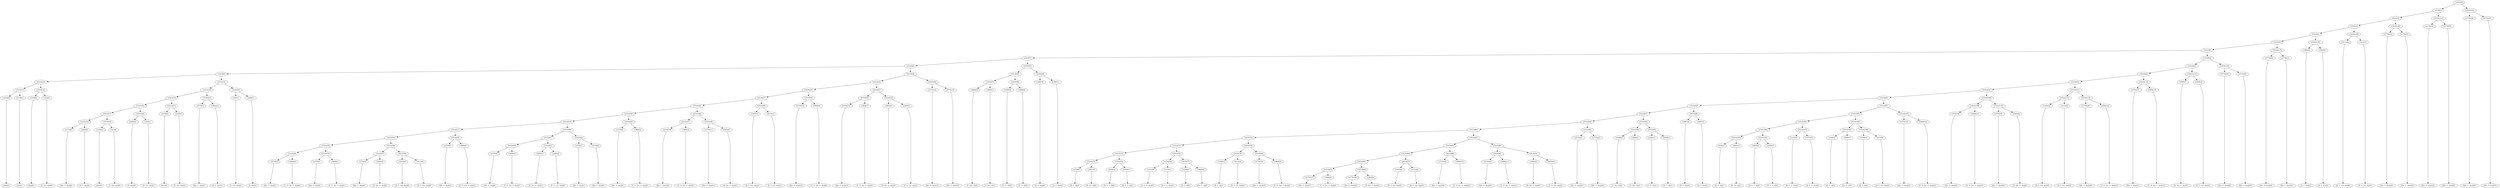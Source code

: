 digraph sample{
"L2158(0)"->"[Ais](0)"
"L2158(1)"->"[Ais](1)"
"L5310(11)"->"L2158(0)"
"L5310(11)"->"L2158(1)"
"L2158(2)"->"[Ais](2)"
"L323(0)"->"[F  Gis  Ais](0)"
"L5310(12)"->"L2158(2)"
"L5310(12)"->"L323(0)"
"L5310(10)"->"L5310(11)"
"L5310(10)"->"L5310(12)"
"L2770(0)"->"[Dis  G  Ais](0)"
"L3824(0)"->"[D  F  Ais](0)"
"L5310(18)"->"L2770(0)"
"L5310(18)"->"L3824(0)"
"L2158(3)"->"[Ais](3)"
"L322(0)"->"[C  Gis  Ais](0)"
"L5310(19)"->"L2158(3)"
"L5310(19)"->"L322(0)"
"L5310(17)"->"L5310(18)"
"L5310(17)"->"L5310(19)"
"L2696(0)"->"[G  Ais](0)"
"L323(1)"->"[F  Gis  Ais](1)"
"L5310(20)"->"L2696(0)"
"L5310(20)"->"L323(1)"
"L5310(16)"->"L5310(17)"
"L5310(16)"->"L5310(20)"
"L2158(4)"->"[Ais](4)"
"L323(2)"->"[F  Gis  Ais](2)"
"L5310(21)"->"L2158(4)"
"L5310(21)"->"L323(2)"
"L5310(15)"->"L5310(16)"
"L5310(15)"->"L5310(21)"
"L2770(1)"->"[Dis  G  Ais](1)"
"L3824(1)"->"[D  F  Ais](1)"
"L5310(22)"->"L2770(1)"
"L5310(22)"->"L3824(1)"
"L5310(14)"->"L5310(15)"
"L5310(14)"->"L5310(22)"
"L322(1)"->"[C  Gis  Ais](1)"
"L2696(1)"->"[G  Ais](1)"
"L5310(23)"->"L322(1)"
"L5310(23)"->"L2696(1)"
"L5310(13)"->"L5310(14)"
"L5310(13)"->"L5310(23)"
"L5310(9)"->"L5310(10)"
"L5310(9)"->"L5310(13)"
"L2770(2)"->"[Dis  G  Ais](2)"
"L3806(0)"->"[C  D  Dis  G  Ais](0)"
"L5310(34)"->"L2770(2)"
"L5310(34)"->"L3806(0)"
"L2770(3)"->"[Dis  G  Ais](3)"
"L3806(1)"->"[C  D  Dis  G  Ais](1)"
"L5310(35)"->"L2770(3)"
"L5310(35)"->"L3806(1)"
"L5310(33)"->"L5310(34)"
"L5310(33)"->"L5310(35)"
"L2770(4)"->"[Dis  G  Ais](4)"
"L2993(0)"->"[D  Dis  G  Ais](0)"
"L5310(37)"->"L2770(4)"
"L5310(37)"->"L2993(0)"
"L1603(0)"->"[D  E  Gis  Ais](0)"
"L4112(0)"->"[D  F  Gis  Ais](0)"
"L5310(38)"->"L1603(0)"
"L5310(38)"->"L4112(0)"
"L5310(36)"->"L5310(37)"
"L5310(36)"->"L5310(38)"
"L5310(32)"->"L5310(33)"
"L5310(32)"->"L5310(36)"
"L2770(5)"->"[Dis  G  Ais](5)"
"L3806(2)"->"[C  D  Dis  G  Ais](2)"
"L5310(39)"->"L2770(5)"
"L5310(39)"->"L3806(2)"
"L5310(31)"->"L5310(32)"
"L5310(31)"->"L5310(39)"
"L2770(6)"->"[Dis  G  Ais](6)"
"L3806(3)"->"[C  D  Dis  G  Ais](3)"
"L5310(42)"->"L2770(6)"
"L5310(42)"->"L3806(3)"
"L2993(1)"->"[D  Dis  G  Ais](1)"
"L3205(0)"->"[F  G  Gis  Ais](0)"
"L5310(43)"->"L2993(1)"
"L5310(43)"->"L3205(0)"
"L5310(41)"->"L5310(42)"
"L5310(41)"->"L5310(43)"
"L2770(7)"->"[Dis  G  Ais](7)"
"L2770(8)"->"[Dis  G  Ais](8)"
"L5310(44)"->"L2770(7)"
"L5310(44)"->"L2770(8)"
"L5310(40)"->"L5310(41)"
"L5310(40)"->"L5310(44)"
"L5310(30)"->"L5310(31)"
"L5310(30)"->"L5310(40)"
"L2770(9)"->"[Dis  G  Ais](9)"
"L3806(4)"->"[C  D  Dis  G  Ais](4)"
"L5310(45)"->"L2770(9)"
"L5310(45)"->"L3806(4)"
"L5310(29)"->"L5310(30)"
"L5310(29)"->"L5310(45)"
"L2770(10)"->"[Dis  G  Ais](10)"
"L3806(5)"->"[C  D  Dis  G  Ais](5)"
"L5310(47)"->"L2770(10)"
"L5310(47)"->"L3806(5)"
"L2770(11)"->"[Dis  G  Ais](11)"
"L2993(2)"->"[D  Dis  G  Ais](2)"
"L5310(48)"->"L2770(11)"
"L5310(48)"->"L2993(2)"
"L5310(46)"->"L5310(47)"
"L5310(46)"->"L5310(48)"
"L5310(28)"->"L5310(29)"
"L5310(28)"->"L5310(46)"
"L1603(1)"->"[D  E  Gis  Ais](1)"
"L4112(1)"->"[D  F  Gis  Ais](1)"
"L5310(49)"->"L1603(1)"
"L5310(49)"->"L4112(1)"
"L5310(27)"->"L5310(28)"
"L5310(27)"->"L5310(49)"
"L2770(12)"->"[Dis  G  Ais](12)"
"L3806(6)"->"[C  D  Dis  G  Ais](6)"
"L5310(50)"->"L2770(12)"
"L5310(50)"->"L3806(6)"
"L5310(26)"->"L5310(27)"
"L5310(26)"->"L5310(50)"
"L2770(13)"->"[Dis  G  Ais](13)"
"L3806(7)"->"[C  D  Dis  G  Ais](7)"
"L5310(52)"->"L2770(13)"
"L5310(52)"->"L3806(7)"
"L2993(3)"->"[D  Dis  G  Ais](3)"
"L3205(1)"->"[F  G  Gis  Ais](1)"
"L5310(53)"->"L2993(3)"
"L5310(53)"->"L3205(1)"
"L5310(51)"->"L5310(52)"
"L5310(51)"->"L5310(53)"
"L5310(25)"->"L5310(26)"
"L5310(25)"->"L5310(51)"
"L2770(14)"->"[Dis  G  Ais](14)"
"L2770(15)"->"[Dis  G  Ais](15)"
"L5310(54)"->"L2770(14)"
"L5310(54)"->"L2770(15)"
"L5310(24)"->"L5310(25)"
"L5310(24)"->"L5310(54)"
"L5310(8)"->"L5310(9)"
"L5310(8)"->"L5310(24)"
"L4969(0)"->"[C  Dis  G](0)"
"L4969(1)"->"[C  Dis  G](1)"
"L5310(57)"->"L4969(0)"
"L5310(57)"->"L4969(1)"
"L2585(0)"->"[C  D  G](0)"
"L2998(0)"->"[D  G  B](0)"
"L5310(58)"->"L2585(0)"
"L5310(58)"->"L2998(0)"
"L5310(56)"->"L5310(57)"
"L5310(56)"->"L5310(58)"
"L3987(0)"->"[D  G  Ais](0)"
"L3987(1)"->"[D  G  Ais](1)"
"L5310(59)"->"L3987(0)"
"L5310(59)"->"L3987(1)"
"L5310(55)"->"L5310(56)"
"L5310(55)"->"L5310(59)"
"L5310(7)"->"L5310(8)"
"L5310(7)"->"L5310(55)"
"L532(0)"->"[D  G  A](0)"
"L2081(0)"->"[D  Fis  A](0)"
"L5310(73)"->"L532(0)"
"L5310(73)"->"L2081(0)"
"L3920(0)"->"[D  E  F  A](0)"
"L3920(1)"->"[D  E  F  A](1)"
"L5310(74)"->"L3920(0)"
"L5310(74)"->"L3920(1)"
"L5310(72)"->"L5310(73)"
"L5310(72)"->"L5310(74)"
"L1273(0)"->"[D  E  G  Ais](0)"
"L1273(1)"->"[D  E  G  Ais](1)"
"L5310(76)"->"L1273(0)"
"L5310(76)"->"L1273(1)"
"L2340(0)"->"[D  F  A](0)"
"L2060(0)"->"[Cis  E  A](0)"
"L5310(77)"->"L2340(0)"
"L5310(77)"->"L2060(0)"
"L5310(75)"->"L5310(76)"
"L5310(75)"->"L5310(77)"
"L5310(71)"->"L5310(72)"
"L5310(71)"->"L5310(75)"
"L2340(1)"->"[D  F  A](1)"
"L4112(2)"->"[D  F  Gis  Ais](2)"
"L5310(79)"->"L2340(1)"
"L5310(79)"->"L4112(2)"
"L2770(16)"->"[Dis  G  Ais](16)"
"L3806(8)"->"[C  D  Dis  G  Ais](8)"
"L5310(80)"->"L2770(16)"
"L5310(80)"->"L3806(8)"
"L5310(78)"->"L5310(79)"
"L5310(78)"->"L5310(80)"
"L5310(70)"->"L5310(71)"
"L5310(70)"->"L5310(78)"
"L2770(17)"->"[Dis  G  Ais](17)"
"L3806(9)"->"[C  D  Dis  G  Ais](9)"
"L5310(85)"->"L2770(17)"
"L5310(85)"->"L3806(9)"
"L2770(18)"->"[Dis  G  Ais](18)"
"L2993(4)"->"[D  Dis  G  Ais](4)"
"L5310(86)"->"L2770(18)"
"L5310(86)"->"L2993(4)"
"L5310(84)"->"L5310(85)"
"L5310(84)"->"L5310(86)"
"L1603(2)"->"[D  E  Gis  Ais](2)"
"L4112(3)"->"[D  F  Gis  Ais](3)"
"L5310(87)"->"L1603(2)"
"L5310(87)"->"L4112(3)"
"L5310(83)"->"L5310(84)"
"L5310(83)"->"L5310(87)"
"L2770(19)"->"[Dis  G  Ais](19)"
"L3806(10)"->"[C  D  Dis  G  Ais](10)"
"L5310(88)"->"L2770(19)"
"L5310(88)"->"L3806(10)"
"L5310(82)"->"L5310(83)"
"L5310(82)"->"L5310(88)"
"L2770(20)"->"[Dis  G  Ais](20)"
"L3806(11)"->"[C  D  Dis  G  Ais](11)"
"L5310(90)"->"L2770(20)"
"L5310(90)"->"L3806(11)"
"L2993(5)"->"[D  Dis  G  Ais](5)"
"L3205(2)"->"[F  G  Gis  Ais](2)"
"L5310(91)"->"L2993(5)"
"L5310(91)"->"L3205(2)"
"L5310(89)"->"L5310(90)"
"L5310(89)"->"L5310(91)"
"L5310(81)"->"L5310(82)"
"L5310(81)"->"L5310(89)"
"L5310(69)"->"L5310(70)"
"L5310(69)"->"L5310(81)"
"L2770(21)"->"[Dis  G  Ais](21)"
"L2770(22)"->"[Dis  G  Ais](22)"
"L5310(92)"->"L2770(21)"
"L5310(92)"->"L2770(22)"
"L5310(68)"->"L5310(69)"
"L5310(68)"->"L5310(92)"
"L4969(2)"->"[C  Dis  G](2)"
"L4969(3)"->"[C  Dis  G](3)"
"L5310(94)"->"L4969(2)"
"L5310(94)"->"L4969(3)"
"L2585(1)"->"[C  D  G](1)"
"L2998(1)"->"[D  G  B](1)"
"L5310(95)"->"L2585(1)"
"L5310(95)"->"L2998(1)"
"L5310(93)"->"L5310(94)"
"L5310(93)"->"L5310(95)"
"L5310(67)"->"L5310(68)"
"L5310(67)"->"L5310(93)"
"L3987(2)"->"[D  G  Ais](2)"
"L3987(3)"->"[D  G  Ais](3)"
"L5310(96)"->"L3987(2)"
"L5310(96)"->"L3987(3)"
"L5310(66)"->"L5310(67)"
"L5310(66)"->"L5310(96)"
"L532(1)"->"[D  G  A](1)"
"L2081(1)"->"[D  Fis  A](1)"
"L5310(101)"->"L532(1)"
"L5310(101)"->"L2081(1)"
"L3920(2)"->"[D  E  F  A](2)"
"L3920(3)"->"[D  E  F  A](3)"
"L5310(102)"->"L3920(2)"
"L5310(102)"->"L3920(3)"
"L5310(100)"->"L5310(101)"
"L5310(100)"->"L5310(102)"
"L1273(2)"->"[D  E  G  Ais](2)"
"L1273(3)"->"[D  E  G  Ais](3)"
"L5310(103)"->"L1273(2)"
"L5310(103)"->"L1273(3)"
"L5310(99)"->"L5310(100)"
"L5310(99)"->"L5310(103)"
"L2340(2)"->"[D  F  A](2)"
"L2060(1)"->"[Cis  E  A](1)"
"L5310(105)"->"L2340(2)"
"L5310(105)"->"L2060(1)"
"L2340(3)"->"[D  F  A](3)"
"L4112(4)"->"[D  F  Gis  Ais](4)"
"L5310(106)"->"L2340(3)"
"L5310(106)"->"L4112(4)"
"L5310(104)"->"L5310(105)"
"L5310(104)"->"L5310(106)"
"L5310(98)"->"L5310(99)"
"L5310(98)"->"L5310(104)"
"L2770(23)"->"[Dis  G  Ais](23)"
"L3806(12)"->"[C  D  Dis  G  Ais](12)"
"L5310(107)"->"L2770(23)"
"L5310(107)"->"L3806(12)"
"L5310(97)"->"L5310(98)"
"L5310(97)"->"L5310(107)"
"L5310(65)"->"L5310(66)"
"L5310(65)"->"L5310(97)"
"L2770(24)"->"[Dis  G  Ais](24)"
"L3806(13)"->"[C  D  Dis  G  Ais](13)"
"L5310(109)"->"L2770(24)"
"L5310(109)"->"L3806(13)"
"L2770(25)"->"[Dis  G  Ais](25)"
"L2993(6)"->"[D  Dis  G  Ais](6)"
"L5310(110)"->"L2770(25)"
"L5310(110)"->"L2993(6)"
"L5310(108)"->"L5310(109)"
"L5310(108)"->"L5310(110)"
"L5310(64)"->"L5310(65)"
"L5310(64)"->"L5310(108)"
"L1603(3)"->"[D  E  Gis  Ais](3)"
"L4112(5)"->"[D  F  Gis  Ais](5)"
"L5310(112)"->"L1603(3)"
"L5310(112)"->"L4112(5)"
"L2770(26)"->"[Dis  G  Ais](26)"
"L3806(14)"->"[C  D  Dis  G  Ais](14)"
"L5310(113)"->"L2770(26)"
"L5310(113)"->"L3806(14)"
"L5310(111)"->"L5310(112)"
"L5310(111)"->"L5310(113)"
"L5310(63)"->"L5310(64)"
"L5310(63)"->"L5310(111)"
"L2770(27)"->"[Dis  G  Ais](27)"
"L3806(15)"->"[C  D  Dis  G  Ais](15)"
"L5310(114)"->"L2770(27)"
"L5310(114)"->"L3806(15)"
"L5310(62)"->"L5310(63)"
"L5310(62)"->"L5310(114)"
"L2993(7)"->"[D  Dis  G  Ais](7)"
"L3205(3)"->"[F  G  Gis  Ais](3)"
"L5310(115)"->"L2993(7)"
"L5310(115)"->"L3205(3)"
"L5310(61)"->"L5310(62)"
"L5310(61)"->"L5310(115)"
"L2770(28)"->"[Dis  G  Ais](28)"
"L2770(29)"->"[Dis  G  Ais](29)"
"L5310(116)"->"L2770(28)"
"L5310(116)"->"L2770(29)"
"L5310(60)"->"L5310(61)"
"L5310(60)"->"L5310(116)"
"L5310(6)"->"L5310(7)"
"L5310(6)"->"L5310(60)"
"L2770(30)"->"[Dis  G  Ais](30)"
"L2770(31)"->"[Dis  G  Ais](31)"
"L5310(117)"->"L2770(30)"
"L5310(117)"->"L2770(31)"
"L5310(5)"->"L5310(6)"
"L5310(5)"->"L5310(117)"
"L3824(2)"->"[D  F  Ais](2)"
"L3824(3)"->"[D  F  Ais](3)"
"L5310(118)"->"L3824(2)"
"L5310(118)"->"L3824(3)"
"L5310(4)"->"L5310(5)"
"L5310(4)"->"L5310(118)"
"L4112(6)"->"[D  F  Gis  Ais](6)"
"L4112(7)"->"[D  F  Gis  Ais](7)"
"L5310(119)"->"L4112(6)"
"L5310(119)"->"L4112(7)"
"L5310(3)"->"L5310(4)"
"L5310(3)"->"L5310(119)"
"L2770(32)"->"[Dis  G  Ais](32)"
"L2770(33)"->"[Dis  G  Ais](33)"
"L5310(120)"->"L2770(32)"
"L5310(120)"->"L2770(33)"
"L5310(2)"->"L5310(3)"
"L5310(2)"->"L5310(120)"
"L2770(34)"->"[Dis  G  Ais](34)"
"L2770(35)"->"[Dis  G  Ais](35)"
"L5310(121)"->"L2770(34)"
"L5310(121)"->"L2770(35)"
"L5310(1)"->"L5310(2)"
"L5310(1)"->"L5310(121)"
"L2770(36)"->"[Dis  G  Ais](36)"
"L2770(37)"->"[Dis  G  Ais](37)"
"L5310(122)"->"L2770(36)"
"L5310(122)"->"L2770(37)"
"L5310(0)"->"L5310(1)"
"L5310(0)"->"L5310(122)"
{rank = min; "L5310(0)"}
{rank = same; "L5310(1)"; "L5310(122)";}
{rank = same; "L5310(2)"; "L5310(121)"; "L2770(36)"; "L2770(37)";}
{rank = same; "L5310(3)"; "L5310(120)"; "L2770(34)"; "L2770(35)";}
{rank = same; "L5310(4)"; "L5310(119)"; "L2770(32)"; "L2770(33)";}
{rank = same; "L5310(5)"; "L5310(118)"; "L4112(6)"; "L4112(7)";}
{rank = same; "L5310(6)"; "L5310(117)"; "L3824(2)"; "L3824(3)";}
{rank = same; "L5310(7)"; "L5310(60)"; "L2770(30)"; "L2770(31)";}
{rank = same; "L5310(8)"; "L5310(55)"; "L5310(61)"; "L5310(116)";}
{rank = same; "L5310(9)"; "L5310(24)"; "L5310(56)"; "L5310(59)"; "L5310(62)"; "L5310(115)"; "L2770(28)"; "L2770(29)";}
{rank = same; "L5310(10)"; "L5310(13)"; "L5310(25)"; "L5310(54)"; "L5310(57)"; "L5310(58)"; "L3987(0)"; "L3987(1)"; "L5310(63)"; "L5310(114)"; "L2993(7)"; "L3205(3)";}
{rank = same; "L5310(11)"; "L5310(12)"; "L5310(14)"; "L5310(23)"; "L5310(26)"; "L5310(51)"; "L2770(14)"; "L2770(15)"; "L4969(0)"; "L4969(1)"; "L2585(0)"; "L2998(0)"; "L5310(64)"; "L5310(111)"; "L2770(27)"; "L3806(15)";}
{rank = same; "L2158(0)"; "L2158(1)"; "L2158(2)"; "L323(0)"; "L5310(15)"; "L5310(22)"; "L322(1)"; "L2696(1)"; "L5310(27)"; "L5310(50)"; "L5310(52)"; "L5310(53)"; "L5310(65)"; "L5310(108)"; "L5310(112)"; "L5310(113)";}
{rank = same; "L5310(16)"; "L5310(21)"; "L2770(1)"; "L3824(1)"; "L5310(28)"; "L5310(49)"; "L2770(12)"; "L3806(6)"; "L2770(13)"; "L3806(7)"; "L2993(3)"; "L3205(1)"; "L5310(66)"; "L5310(97)"; "L5310(109)"; "L5310(110)"; "L1603(3)"; "L4112(5)"; "L2770(26)"; "L3806(14)";}
{rank = same; "L5310(17)"; "L5310(20)"; "L2158(4)"; "L323(2)"; "L5310(29)"; "L5310(46)"; "L1603(1)"; "L4112(1)"; "L5310(67)"; "L5310(96)"; "L5310(98)"; "L5310(107)"; "L2770(24)"; "L3806(13)"; "L2770(25)"; "L2993(6)";}
{rank = same; "L5310(18)"; "L5310(19)"; "L2696(0)"; "L323(1)"; "L5310(30)"; "L5310(45)"; "L5310(47)"; "L5310(48)"; "L5310(68)"; "L5310(93)"; "L3987(2)"; "L3987(3)"; "L5310(99)"; "L5310(104)"; "L2770(23)"; "L3806(12)";}
{rank = same; "L2770(0)"; "L3824(0)"; "L2158(3)"; "L322(0)"; "L5310(31)"; "L5310(40)"; "L2770(9)"; "L3806(4)"; "L2770(10)"; "L3806(5)"; "L2770(11)"; "L2993(2)"; "L5310(69)"; "L5310(92)"; "L5310(94)"; "L5310(95)"; "L5310(100)"; "L5310(103)"; "L5310(105)"; "L5310(106)";}
{rank = same; "L5310(32)"; "L5310(39)"; "L5310(41)"; "L5310(44)"; "L5310(70)"; "L5310(81)"; "L2770(21)"; "L2770(22)"; "L4969(2)"; "L4969(3)"; "L2585(1)"; "L2998(1)"; "L5310(101)"; "L5310(102)"; "L1273(2)"; "L1273(3)"; "L2340(2)"; "L2060(1)"; "L2340(3)"; "L4112(4)";}
{rank = same; "L5310(33)"; "L5310(36)"; "L2770(5)"; "L3806(2)"; "L5310(42)"; "L5310(43)"; "L2770(7)"; "L2770(8)"; "L5310(71)"; "L5310(78)"; "L5310(82)"; "L5310(89)"; "L532(1)"; "L2081(1)"; "L3920(2)"; "L3920(3)";}
{rank = same; "L5310(34)"; "L5310(35)"; "L5310(37)"; "L5310(38)"; "L2770(6)"; "L3806(3)"; "L2993(1)"; "L3205(0)"; "L5310(72)"; "L5310(75)"; "L5310(79)"; "L5310(80)"; "L5310(83)"; "L5310(88)"; "L5310(90)"; "L5310(91)";}
{rank = same; "L2770(2)"; "L3806(0)"; "L2770(3)"; "L3806(1)"; "L2770(4)"; "L2993(0)"; "L1603(0)"; "L4112(0)"; "L5310(73)"; "L5310(74)"; "L5310(76)"; "L5310(77)"; "L2340(1)"; "L4112(2)"; "L2770(16)"; "L3806(8)"; "L5310(84)"; "L5310(87)"; "L2770(19)"; "L3806(10)"; "L2770(20)"; "L3806(11)"; "L2993(5)"; "L3205(2)";}
{rank = same; "L532(0)"; "L2081(0)"; "L3920(0)"; "L3920(1)"; "L1273(0)"; "L1273(1)"; "L2340(0)"; "L2060(0)"; "L5310(85)"; "L5310(86)"; "L1603(2)"; "L4112(3)";}
{rank = same; "L2770(17)"; "L3806(9)"; "L2770(18)"; "L2993(4)";}
{rank = max; "[Ais](0)"; "[Ais](1)"; "[Ais](2)"; "[Ais](3)"; "[Ais](4)"; "[C  D  Dis  G  Ais](0)"; "[C  D  Dis  G  Ais](1)"; "[C  D  Dis  G  Ais](10)"; "[C  D  Dis  G  Ais](11)"; "[C  D  Dis  G  Ais](12)"; "[C  D  Dis  G  Ais](13)"; "[C  D  Dis  G  Ais](14)"; "[C  D  Dis  G  Ais](15)"; "[C  D  Dis  G  Ais](2)"; "[C  D  Dis  G  Ais](3)"; "[C  D  Dis  G  Ais](4)"; "[C  D  Dis  G  Ais](5)"; "[C  D  Dis  G  Ais](6)"; "[C  D  Dis  G  Ais](7)"; "[C  D  Dis  G  Ais](8)"; "[C  D  Dis  G  Ais](9)"; "[C  D  G](0)"; "[C  D  G](1)"; "[C  Dis  G](0)"; "[C  Dis  G](1)"; "[C  Dis  G](2)"; "[C  Dis  G](3)"; "[C  Gis  Ais](0)"; "[C  Gis  Ais](1)"; "[Cis  E  A](0)"; "[Cis  E  A](1)"; "[D  Dis  G  Ais](0)"; "[D  Dis  G  Ais](1)"; "[D  Dis  G  Ais](2)"; "[D  Dis  G  Ais](3)"; "[D  Dis  G  Ais](4)"; "[D  Dis  G  Ais](5)"; "[D  Dis  G  Ais](6)"; "[D  Dis  G  Ais](7)"; "[D  E  F  A](0)"; "[D  E  F  A](1)"; "[D  E  F  A](2)"; "[D  E  F  A](3)"; "[D  E  G  Ais](0)"; "[D  E  G  Ais](1)"; "[D  E  G  Ais](2)"; "[D  E  G  Ais](3)"; "[D  E  Gis  Ais](0)"; "[D  E  Gis  Ais](1)"; "[D  E  Gis  Ais](2)"; "[D  E  Gis  Ais](3)"; "[D  F  A](0)"; "[D  F  A](1)"; "[D  F  A](2)"; "[D  F  A](3)"; "[D  F  Ais](0)"; "[D  F  Ais](1)"; "[D  F  Ais](2)"; "[D  F  Ais](3)"; "[D  F  Gis  Ais](0)"; "[D  F  Gis  Ais](1)"; "[D  F  Gis  Ais](2)"; "[D  F  Gis  Ais](3)"; "[D  F  Gis  Ais](4)"; "[D  F  Gis  Ais](5)"; "[D  F  Gis  Ais](6)"; "[D  F  Gis  Ais](7)"; "[D  Fis  A](0)"; "[D  Fis  A](1)"; "[D  G  A](0)"; "[D  G  A](1)"; "[D  G  Ais](0)"; "[D  G  Ais](1)"; "[D  G  Ais](2)"; "[D  G  Ais](3)"; "[D  G  B](0)"; "[D  G  B](1)"; "[Dis  G  Ais](0)"; "[Dis  G  Ais](1)"; "[Dis  G  Ais](10)"; "[Dis  G  Ais](11)"; "[Dis  G  Ais](12)"; "[Dis  G  Ais](13)"; "[Dis  G  Ais](14)"; "[Dis  G  Ais](15)"; "[Dis  G  Ais](16)"; "[Dis  G  Ais](17)"; "[Dis  G  Ais](18)"; "[Dis  G  Ais](19)"; "[Dis  G  Ais](2)"; "[Dis  G  Ais](20)"; "[Dis  G  Ais](21)"; "[Dis  G  Ais](22)"; "[Dis  G  Ais](23)"; "[Dis  G  Ais](24)"; "[Dis  G  Ais](25)"; "[Dis  G  Ais](26)"; "[Dis  G  Ais](27)"; "[Dis  G  Ais](28)"; "[Dis  G  Ais](29)"; "[Dis  G  Ais](3)"; "[Dis  G  Ais](30)"; "[Dis  G  Ais](31)"; "[Dis  G  Ais](32)"; "[Dis  G  Ais](33)"; "[Dis  G  Ais](34)"; "[Dis  G  Ais](35)"; "[Dis  G  Ais](36)"; "[Dis  G  Ais](37)"; "[Dis  G  Ais](4)"; "[Dis  G  Ais](5)"; "[Dis  G  Ais](6)"; "[Dis  G  Ais](7)"; "[Dis  G  Ais](8)"; "[Dis  G  Ais](9)"; "[F  G  Gis  Ais](0)"; "[F  G  Gis  Ais](1)"; "[F  G  Gis  Ais](2)"; "[F  G  Gis  Ais](3)"; "[F  Gis  Ais](0)"; "[F  Gis  Ais](1)"; "[F  Gis  Ais](2)"; "[G  Ais](0)"; "[G  Ais](1)";}
}